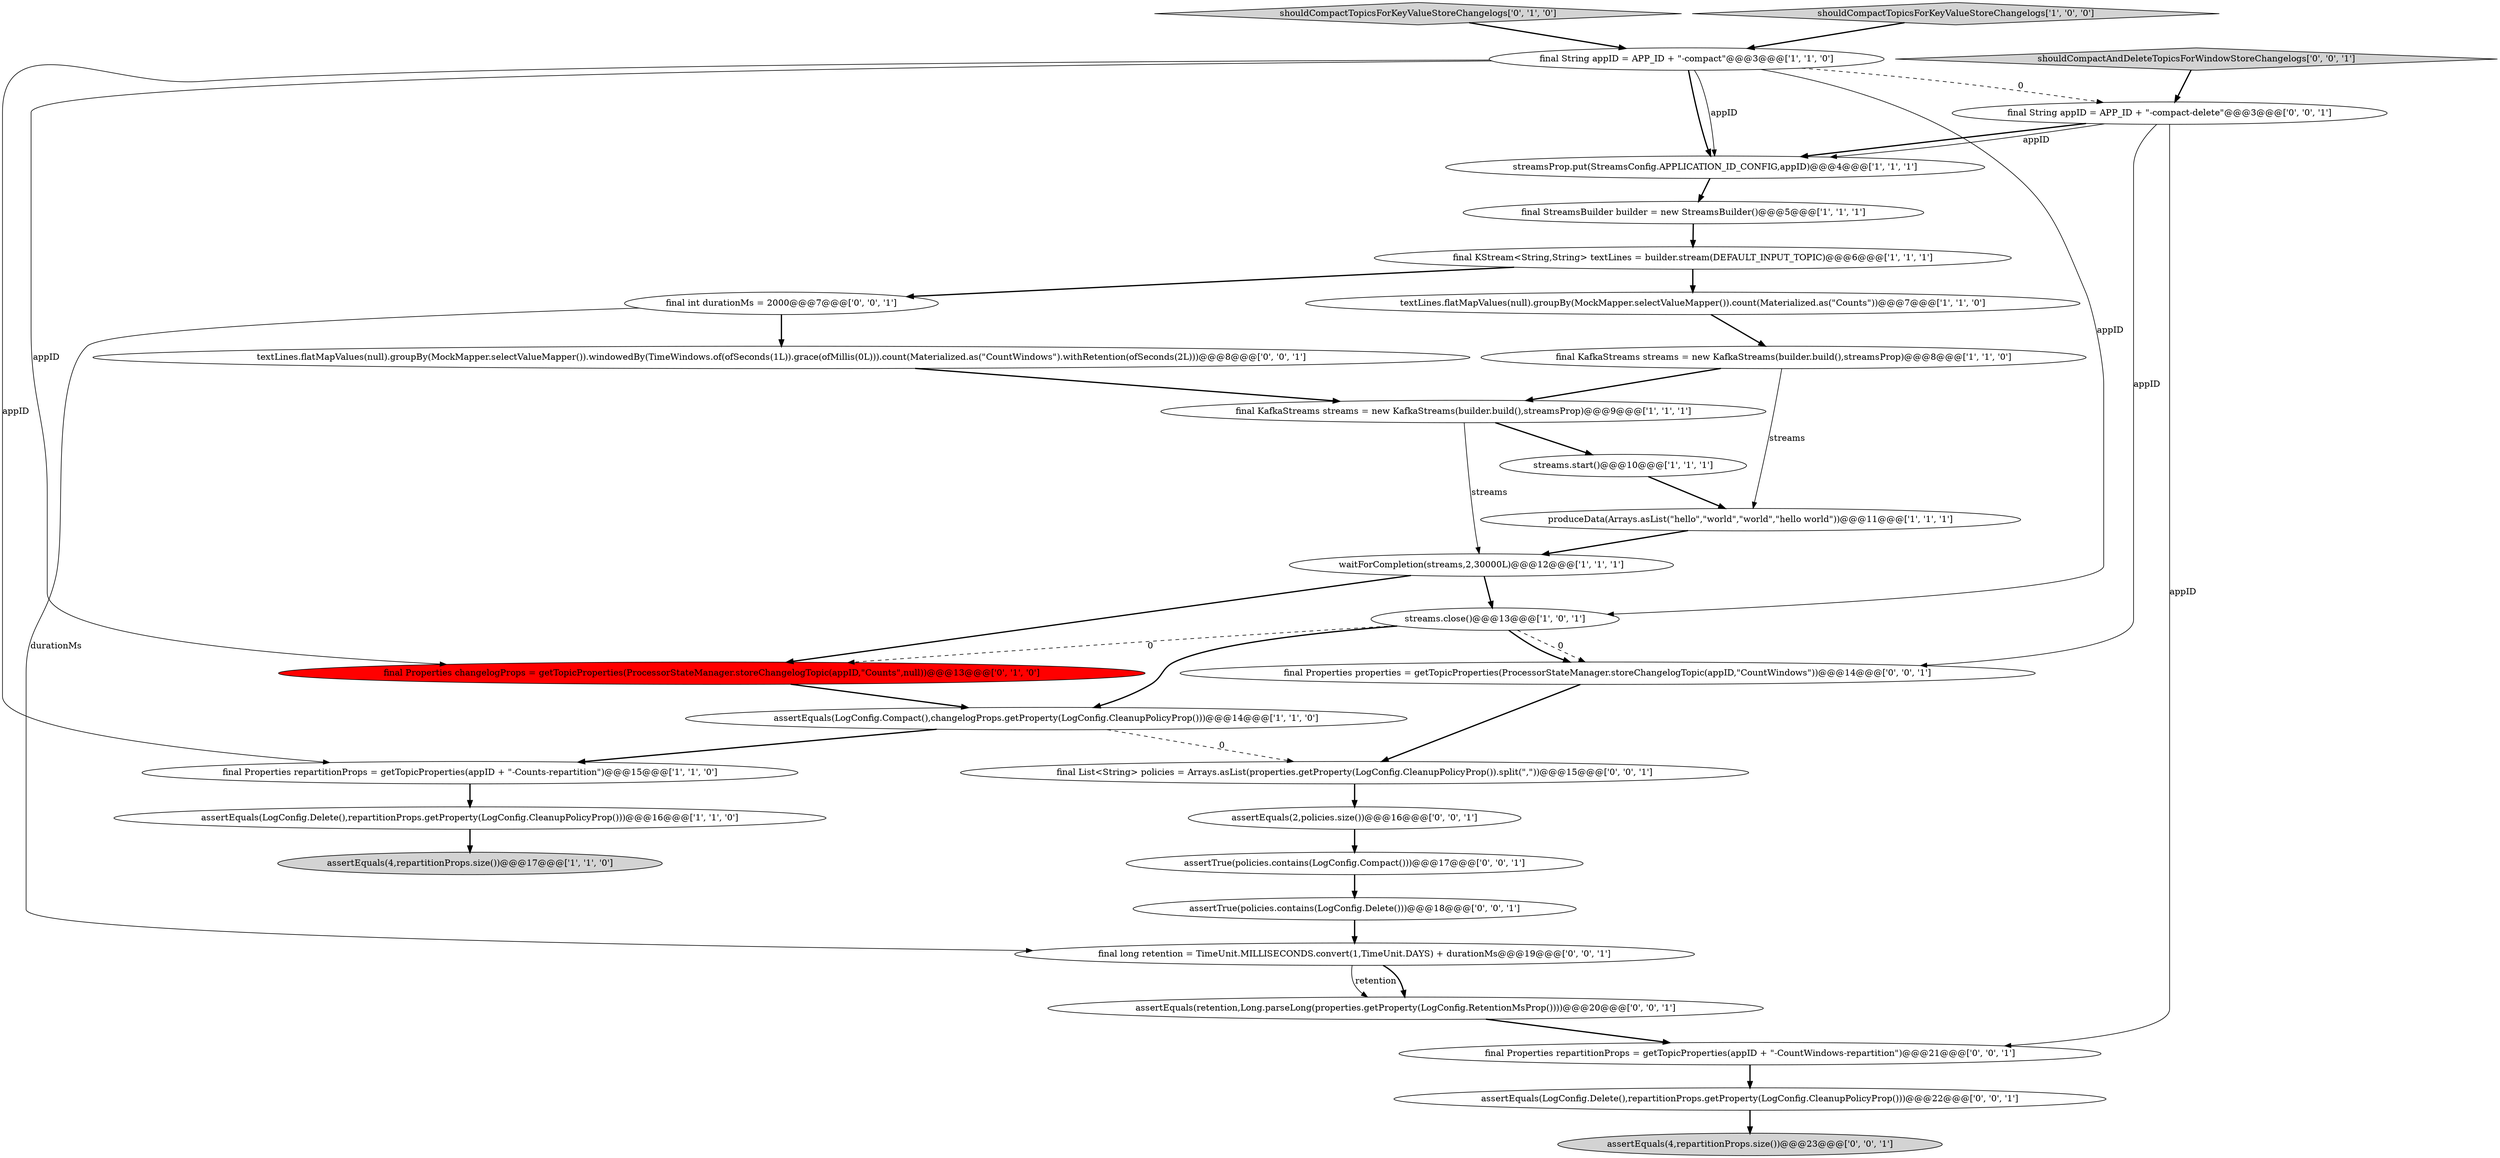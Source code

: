 digraph {
29 [style = filled, label = "final List<String> policies = Arrays.asList(properties.getProperty(LogConfig.CleanupPolicyProp()).split(\",\"))@@@15@@@['0', '0', '1']", fillcolor = white, shape = ellipse image = "AAA0AAABBB3BBB"];
25 [style = filled, label = "assertEquals(LogConfig.Delete(),repartitionProps.getProperty(LogConfig.CleanupPolicyProp()))@@@22@@@['0', '0', '1']", fillcolor = white, shape = ellipse image = "AAA0AAABBB3BBB"];
10 [style = filled, label = "streamsProp.put(StreamsConfig.APPLICATION_ID_CONFIG,appID)@@@4@@@['1', '1', '1']", fillcolor = white, shape = ellipse image = "AAA0AAABBB1BBB"];
7 [style = filled, label = "assertEquals(4,repartitionProps.size())@@@17@@@['1', '1', '0']", fillcolor = lightgray, shape = ellipse image = "AAA0AAABBB1BBB"];
26 [style = filled, label = "assertEquals(4,repartitionProps.size())@@@23@@@['0', '0', '1']", fillcolor = lightgray, shape = ellipse image = "AAA0AAABBB3BBB"];
8 [style = filled, label = "final Properties repartitionProps = getTopicProperties(appID + \"-Counts-repartition\")@@@15@@@['1', '1', '0']", fillcolor = white, shape = ellipse image = "AAA0AAABBB1BBB"];
17 [style = filled, label = "final Properties changelogProps = getTopicProperties(ProcessorStateManager.storeChangelogTopic(appID,\"Counts\",null))@@@13@@@['0', '1', '0']", fillcolor = red, shape = ellipse image = "AAA1AAABBB2BBB"];
16 [style = filled, label = "shouldCompactTopicsForKeyValueStoreChangelogs['0', '1', '0']", fillcolor = lightgray, shape = diamond image = "AAA0AAABBB2BBB"];
0 [style = filled, label = "final KStream<String,String> textLines = builder.stream(DEFAULT_INPUT_TOPIC)@@@6@@@['1', '1', '1']", fillcolor = white, shape = ellipse image = "AAA0AAABBB1BBB"];
23 [style = filled, label = "final int durationMs = 2000@@@7@@@['0', '0', '1']", fillcolor = white, shape = ellipse image = "AAA0AAABBB3BBB"];
1 [style = filled, label = "final KafkaStreams streams = new KafkaStreams(builder.build(),streamsProp)@@@9@@@['1', '1', '1']", fillcolor = white, shape = ellipse image = "AAA0AAABBB1BBB"];
4 [style = filled, label = "final String appID = APP_ID + \"-compact\"@@@3@@@['1', '1', '0']", fillcolor = white, shape = ellipse image = "AAA0AAABBB1BBB"];
18 [style = filled, label = "final Properties repartitionProps = getTopicProperties(appID + \"-CountWindows-repartition\")@@@21@@@['0', '0', '1']", fillcolor = white, shape = ellipse image = "AAA0AAABBB3BBB"];
19 [style = filled, label = "assertEquals(2,policies.size())@@@16@@@['0', '0', '1']", fillcolor = white, shape = ellipse image = "AAA0AAABBB3BBB"];
15 [style = filled, label = "shouldCompactTopicsForKeyValueStoreChangelogs['1', '0', '0']", fillcolor = lightgray, shape = diamond image = "AAA0AAABBB1BBB"];
13 [style = filled, label = "final KafkaStreams streams = new KafkaStreams(builder.build(),streamsProp)@@@8@@@['1', '1', '0']", fillcolor = white, shape = ellipse image = "AAA0AAABBB1BBB"];
14 [style = filled, label = "assertEquals(LogConfig.Compact(),changelogProps.getProperty(LogConfig.CleanupPolicyProp()))@@@14@@@['1', '1', '0']", fillcolor = white, shape = ellipse image = "AAA0AAABBB1BBB"];
12 [style = filled, label = "assertEquals(LogConfig.Delete(),repartitionProps.getProperty(LogConfig.CleanupPolicyProp()))@@@16@@@['1', '1', '0']", fillcolor = white, shape = ellipse image = "AAA0AAABBB1BBB"];
6 [style = filled, label = "textLines.flatMapValues(null).groupBy(MockMapper.selectValueMapper()).count(Materialized.as(\"Counts\"))@@@7@@@['1', '1', '0']", fillcolor = white, shape = ellipse image = "AAA0AAABBB1BBB"];
31 [style = filled, label = "assertEquals(retention,Long.parseLong(properties.getProperty(LogConfig.RetentionMsProp())))@@@20@@@['0', '0', '1']", fillcolor = white, shape = ellipse image = "AAA0AAABBB3BBB"];
5 [style = filled, label = "final StreamsBuilder builder = new StreamsBuilder()@@@5@@@['1', '1', '1']", fillcolor = white, shape = ellipse image = "AAA0AAABBB1BBB"];
9 [style = filled, label = "produceData(Arrays.asList(\"hello\",\"world\",\"world\",\"hello world\"))@@@11@@@['1', '1', '1']", fillcolor = white, shape = ellipse image = "AAA0AAABBB1BBB"];
24 [style = filled, label = "final String appID = APP_ID + \"-compact-delete\"@@@3@@@['0', '0', '1']", fillcolor = white, shape = ellipse image = "AAA0AAABBB3BBB"];
27 [style = filled, label = "final long retention = TimeUnit.MILLISECONDS.convert(1,TimeUnit.DAYS) + durationMs@@@19@@@['0', '0', '1']", fillcolor = white, shape = ellipse image = "AAA0AAABBB3BBB"];
3 [style = filled, label = "streams.close()@@@13@@@['1', '0', '1']", fillcolor = white, shape = ellipse image = "AAA0AAABBB1BBB"];
20 [style = filled, label = "assertTrue(policies.contains(LogConfig.Compact()))@@@17@@@['0', '0', '1']", fillcolor = white, shape = ellipse image = "AAA0AAABBB3BBB"];
28 [style = filled, label = "shouldCompactAndDeleteTopicsForWindowStoreChangelogs['0', '0', '1']", fillcolor = lightgray, shape = diamond image = "AAA0AAABBB3BBB"];
21 [style = filled, label = "assertTrue(policies.contains(LogConfig.Delete()))@@@18@@@['0', '0', '1']", fillcolor = white, shape = ellipse image = "AAA0AAABBB3BBB"];
11 [style = filled, label = "streams.start()@@@10@@@['1', '1', '1']", fillcolor = white, shape = ellipse image = "AAA0AAABBB1BBB"];
30 [style = filled, label = "final Properties properties = getTopicProperties(ProcessorStateManager.storeChangelogTopic(appID,\"CountWindows\"))@@@14@@@['0', '0', '1']", fillcolor = white, shape = ellipse image = "AAA0AAABBB3BBB"];
22 [style = filled, label = "textLines.flatMapValues(null).groupBy(MockMapper.selectValueMapper()).windowedBy(TimeWindows.of(ofSeconds(1L)).grace(ofMillis(0L))).count(Materialized.as(\"CountWindows\").withRetention(ofSeconds(2L)))@@@8@@@['0', '0', '1']", fillcolor = white, shape = ellipse image = "AAA0AAABBB3BBB"];
2 [style = filled, label = "waitForCompletion(streams,2,30000L)@@@12@@@['1', '1', '1']", fillcolor = white, shape = ellipse image = "AAA0AAABBB1BBB"];
2->17 [style = bold, label=""];
24->10 [style = bold, label=""];
27->31 [style = solid, label="retention"];
4->10 [style = bold, label=""];
3->30 [style = dashed, label="0"];
3->17 [style = dashed, label="0"];
4->8 [style = solid, label="appID"];
21->27 [style = bold, label=""];
0->6 [style = bold, label=""];
9->2 [style = bold, label=""];
13->9 [style = solid, label="streams"];
19->20 [style = bold, label=""];
2->3 [style = bold, label=""];
24->18 [style = solid, label="appID"];
3->14 [style = bold, label=""];
27->31 [style = bold, label=""];
31->18 [style = bold, label=""];
11->9 [style = bold, label=""];
30->29 [style = bold, label=""];
12->7 [style = bold, label=""];
13->1 [style = bold, label=""];
1->11 [style = bold, label=""];
20->21 [style = bold, label=""];
1->2 [style = solid, label="streams"];
23->22 [style = bold, label=""];
10->5 [style = bold, label=""];
23->27 [style = solid, label="durationMs"];
0->23 [style = bold, label=""];
5->0 [style = bold, label=""];
29->19 [style = bold, label=""];
17->14 [style = bold, label=""];
24->30 [style = solid, label="appID"];
6->13 [style = bold, label=""];
25->26 [style = bold, label=""];
15->4 [style = bold, label=""];
18->25 [style = bold, label=""];
4->10 [style = solid, label="appID"];
28->24 [style = bold, label=""];
14->8 [style = bold, label=""];
24->10 [style = solid, label="appID"];
22->1 [style = bold, label=""];
4->24 [style = dashed, label="0"];
16->4 [style = bold, label=""];
14->29 [style = dashed, label="0"];
3->30 [style = bold, label=""];
4->17 [style = solid, label="appID"];
8->12 [style = bold, label=""];
4->3 [style = solid, label="appID"];
}

